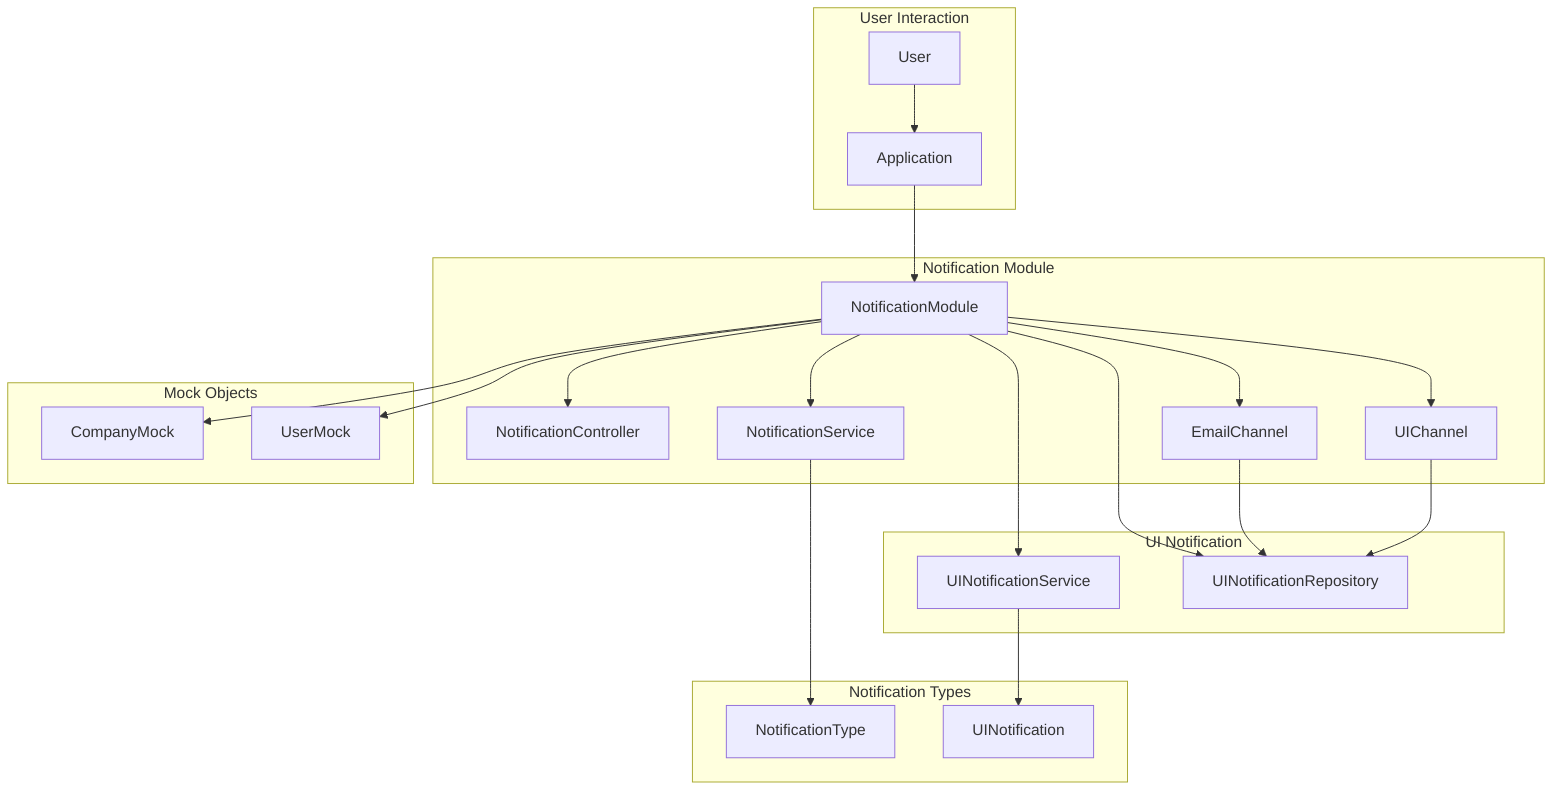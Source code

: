 graph TB
    subgraph "User Interaction"
        A[User]
        B[Application]
        A --> B
    end
    subgraph "Notification Module"
        C[NotificationModule]
        B --> C
        D[NotificationController]
        E[NotificationService]
        F[EmailChannel]
        G[UIChannel]
        C --> D
        C --> E
        C --> F
        C --> G
    end
    subgraph "UI Notification"
        H[UINotificationService]
        I[UINotificationRepository]
        C --> H
        C --> I
    end
    subgraph "Mock Objects"
        J[CompanyMock]
        K[UserMock]
        C --> J
        C --> K
    end
    subgraph "Notification Types"
        L[NotificationType]
        M[UINotification]
        E --> L
        H --> M
        F --> I
        G --> I
    end
